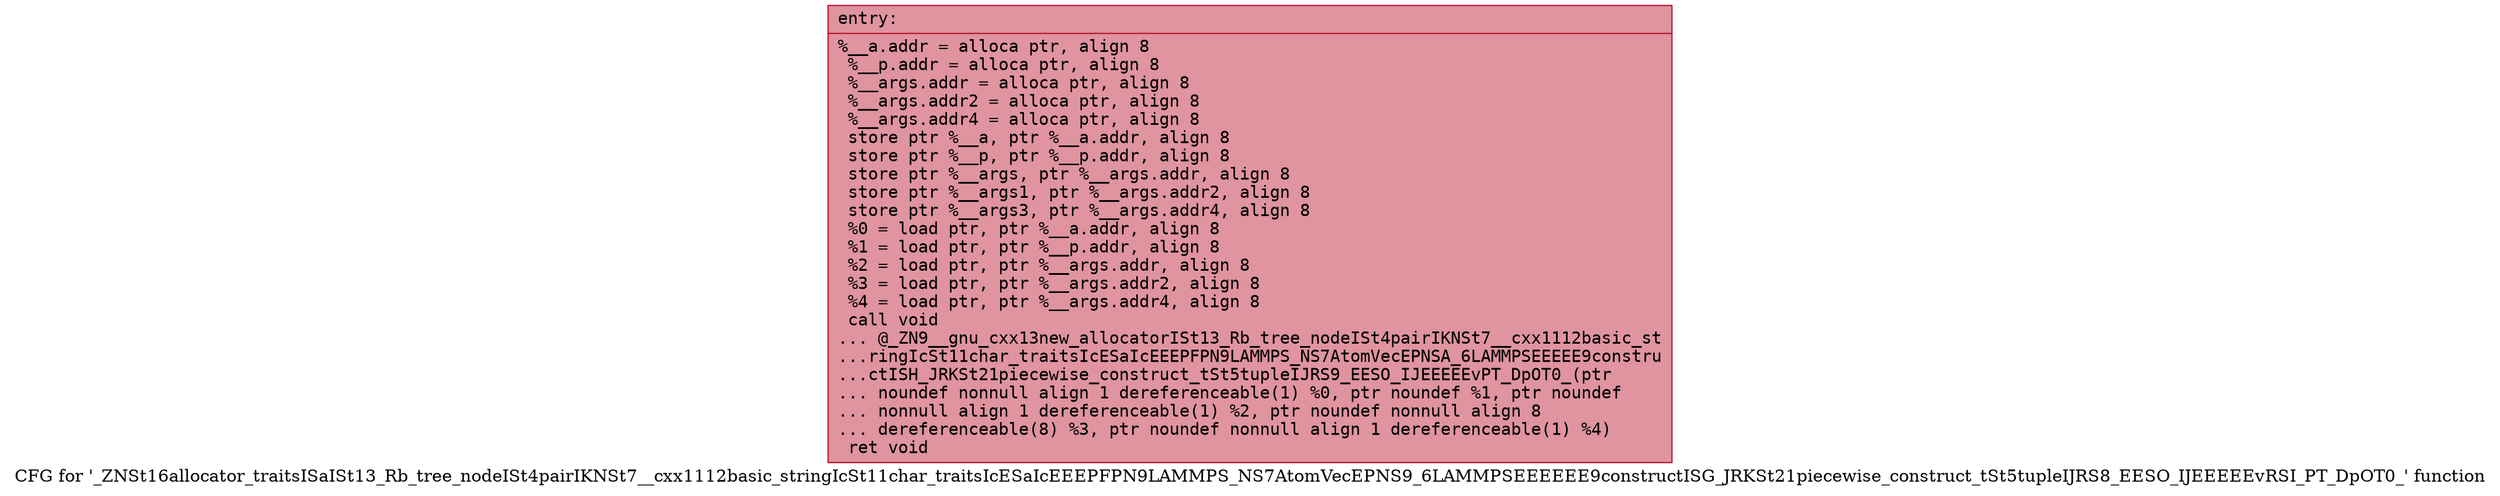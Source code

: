 digraph "CFG for '_ZNSt16allocator_traitsISaISt13_Rb_tree_nodeISt4pairIKNSt7__cxx1112basic_stringIcSt11char_traitsIcESaIcEEEPFPN9LAMMPS_NS7AtomVecEPNS9_6LAMMPSEEEEEE9constructISG_JRKSt21piecewise_construct_tSt5tupleIJRS8_EESO_IJEEEEEvRSI_PT_DpOT0_' function" {
	label="CFG for '_ZNSt16allocator_traitsISaISt13_Rb_tree_nodeISt4pairIKNSt7__cxx1112basic_stringIcSt11char_traitsIcESaIcEEEPFPN9LAMMPS_NS7AtomVecEPNS9_6LAMMPSEEEEEE9constructISG_JRKSt21piecewise_construct_tSt5tupleIJRS8_EESO_IJEEEEEvRSI_PT_DpOT0_' function";

	Node0x55aea925f7e0 [shape=record,color="#b70d28ff", style=filled, fillcolor="#b70d2870" fontname="Courier",label="{entry:\l|  %__a.addr = alloca ptr, align 8\l  %__p.addr = alloca ptr, align 8\l  %__args.addr = alloca ptr, align 8\l  %__args.addr2 = alloca ptr, align 8\l  %__args.addr4 = alloca ptr, align 8\l  store ptr %__a, ptr %__a.addr, align 8\l  store ptr %__p, ptr %__p.addr, align 8\l  store ptr %__args, ptr %__args.addr, align 8\l  store ptr %__args1, ptr %__args.addr2, align 8\l  store ptr %__args3, ptr %__args.addr4, align 8\l  %0 = load ptr, ptr %__a.addr, align 8\l  %1 = load ptr, ptr %__p.addr, align 8\l  %2 = load ptr, ptr %__args.addr, align 8\l  %3 = load ptr, ptr %__args.addr2, align 8\l  %4 = load ptr, ptr %__args.addr4, align 8\l  call void\l... @_ZN9__gnu_cxx13new_allocatorISt13_Rb_tree_nodeISt4pairIKNSt7__cxx1112basic_st\l...ringIcSt11char_traitsIcESaIcEEEPFPN9LAMMPS_NS7AtomVecEPNSA_6LAMMPSEEEEE9constru\l...ctISH_JRKSt21piecewise_construct_tSt5tupleIJRS9_EESO_IJEEEEEvPT_DpOT0_(ptr\l... noundef nonnull align 1 dereferenceable(1) %0, ptr noundef %1, ptr noundef\l... nonnull align 1 dereferenceable(1) %2, ptr noundef nonnull align 8\l... dereferenceable(8) %3, ptr noundef nonnull align 1 dereferenceable(1) %4)\l  ret void\l}"];
}
